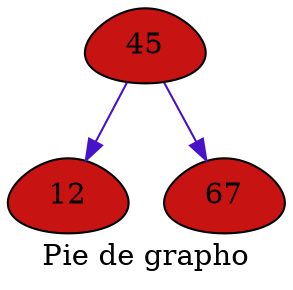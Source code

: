 digraph Holaaa {
	node[shape = egg fillcolor = "#c81313" style = filled]
	label = "Pie de grapho"
	bgcolor = "#07836a00"

	subgraph tsubgraph1 {
		edge[dir = "normal" color = "#4613c8"]
		fila0[label = "12" group=1]
		fila1[label = "45" group=1]
		fila2[label = "67" group=1]

		fila1 -> fila2
		fila1 -> fila0

	}
}